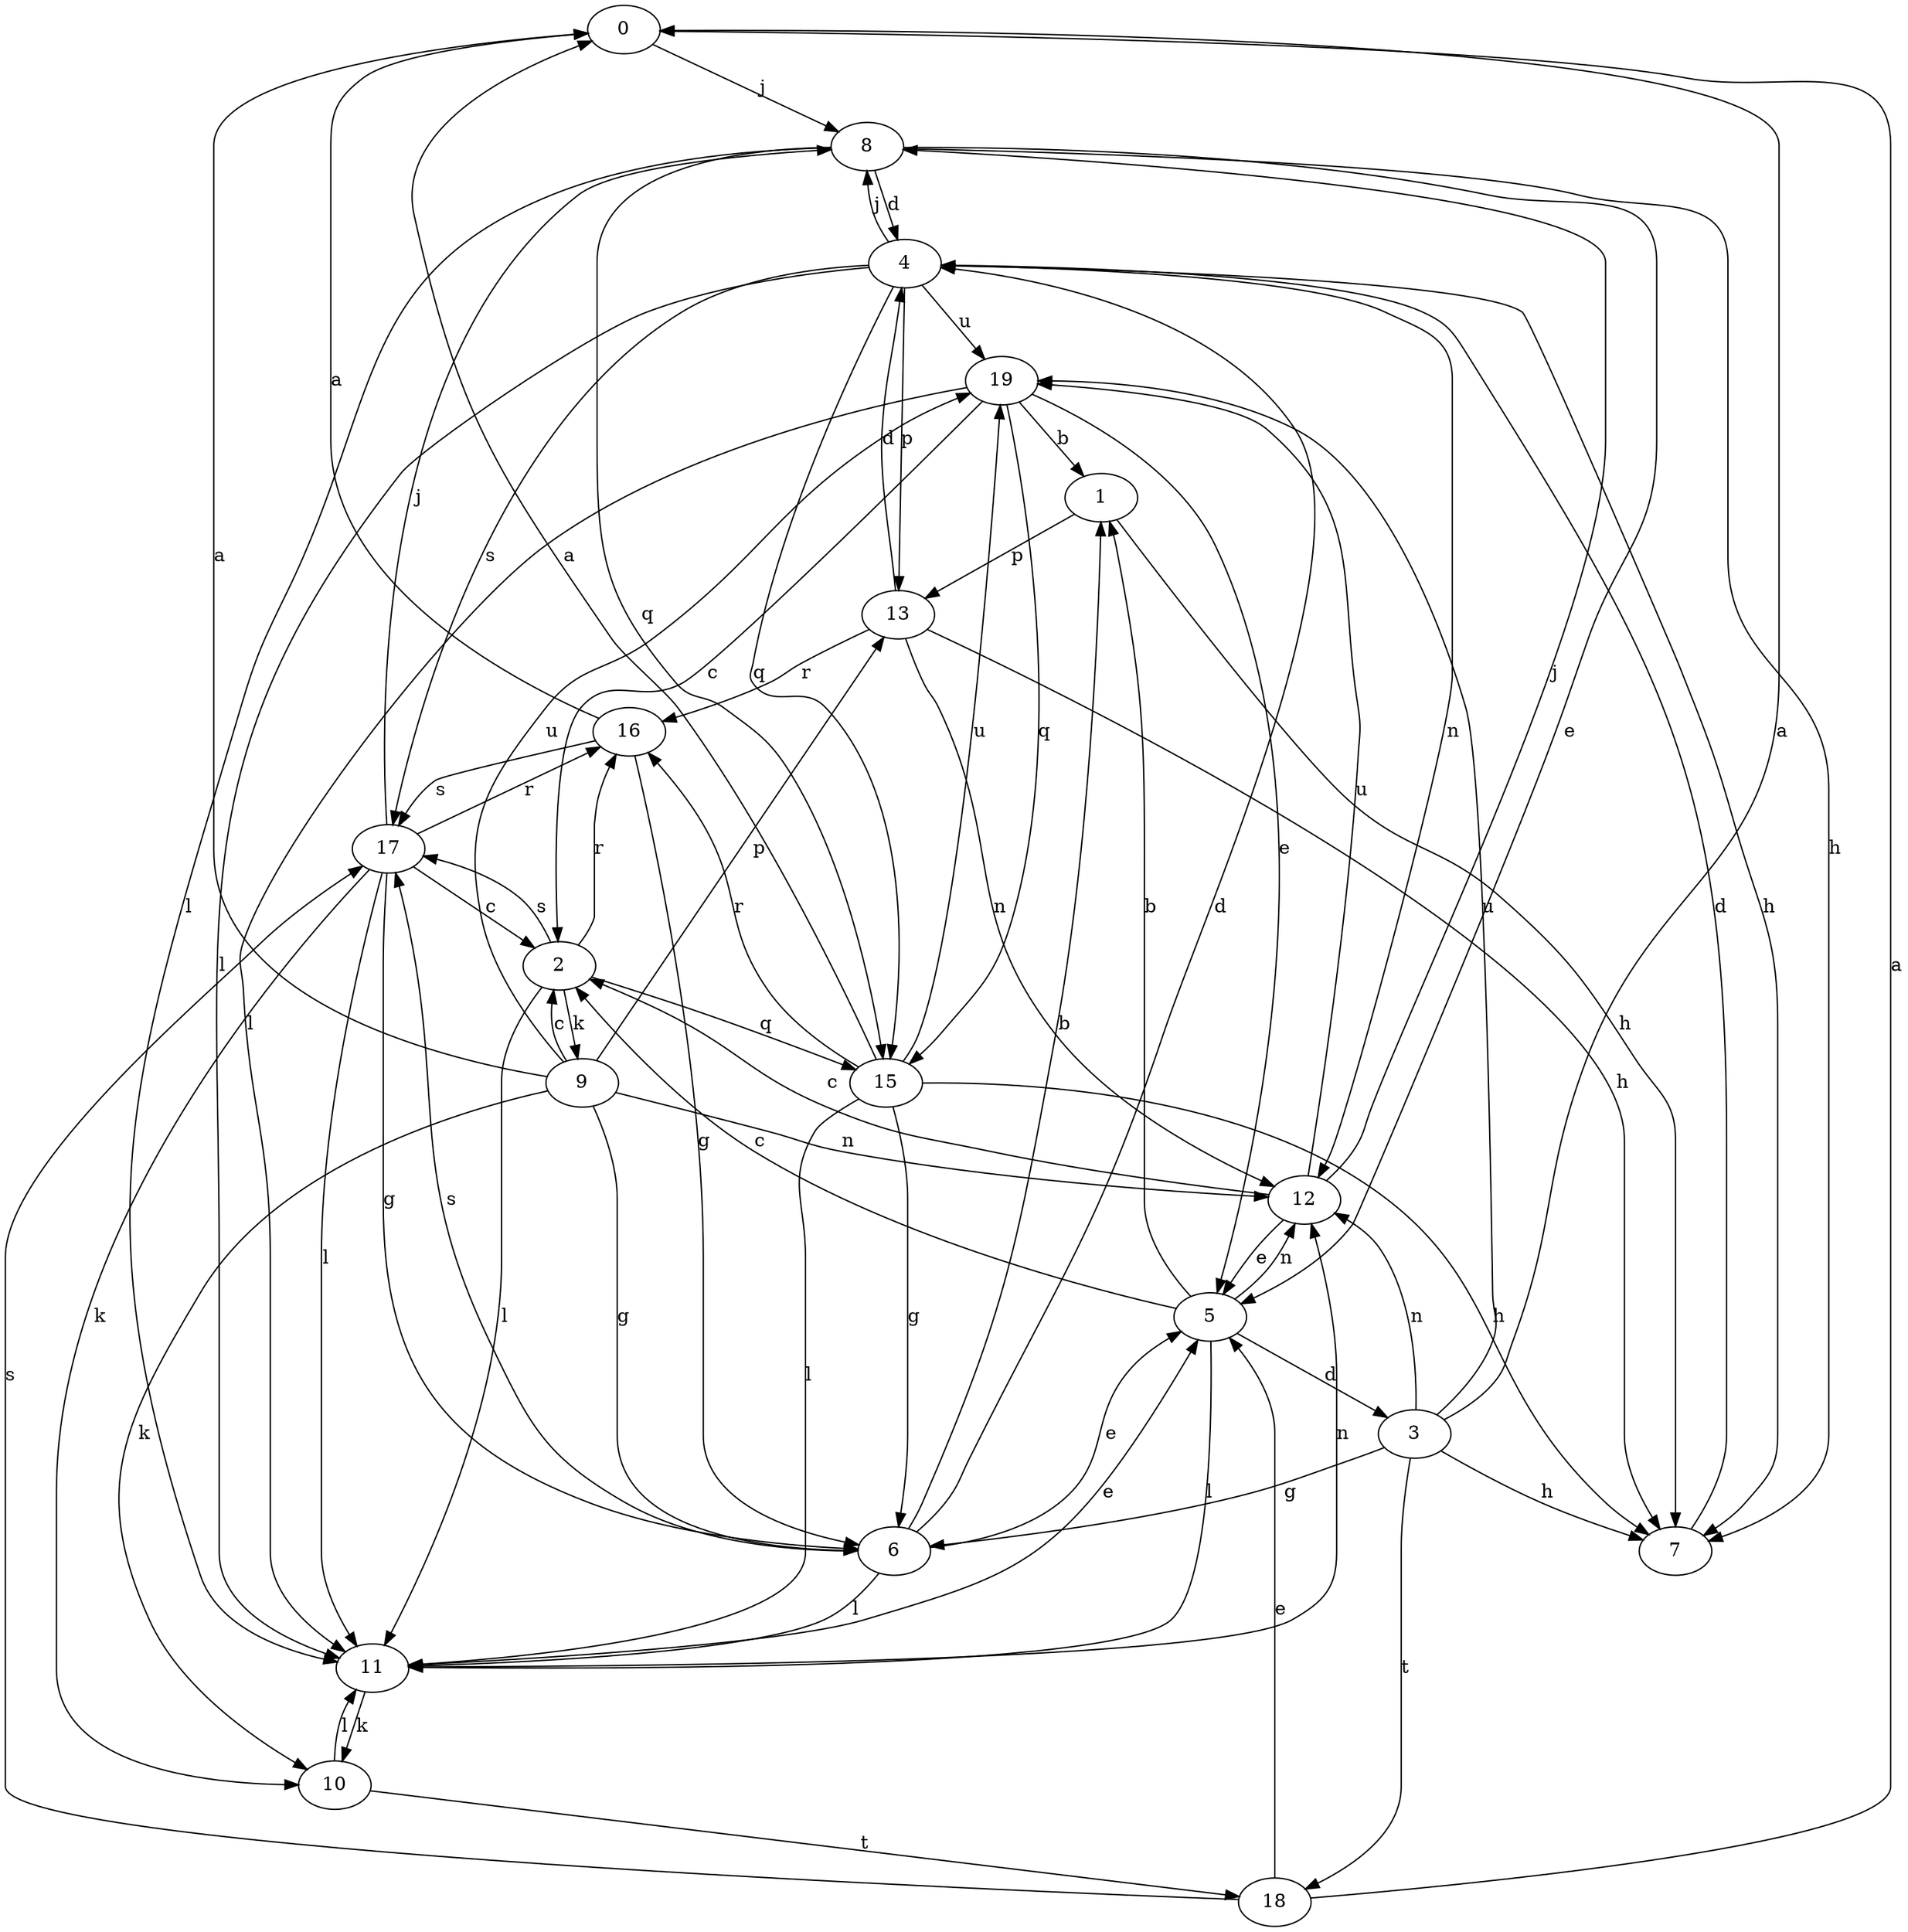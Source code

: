 strict digraph  {
0;
1;
2;
3;
4;
5;
6;
7;
8;
9;
10;
11;
12;
13;
15;
16;
17;
18;
19;
0 -> 8  [label=j];
1 -> 7  [label=h];
1 -> 13  [label=p];
2 -> 9  [label=k];
2 -> 11  [label=l];
2 -> 15  [label=q];
2 -> 16  [label=r];
2 -> 17  [label=s];
3 -> 0  [label=a];
3 -> 6  [label=g];
3 -> 7  [label=h];
3 -> 12  [label=n];
3 -> 18  [label=t];
3 -> 19  [label=u];
4 -> 7  [label=h];
4 -> 8  [label=j];
4 -> 11  [label=l];
4 -> 12  [label=n];
4 -> 13  [label=p];
4 -> 15  [label=q];
4 -> 17  [label=s];
4 -> 19  [label=u];
5 -> 1  [label=b];
5 -> 2  [label=c];
5 -> 3  [label=d];
5 -> 11  [label=l];
5 -> 12  [label=n];
6 -> 1  [label=b];
6 -> 4  [label=d];
6 -> 5  [label=e];
6 -> 11  [label=l];
6 -> 17  [label=s];
7 -> 4  [label=d];
8 -> 4  [label=d];
8 -> 5  [label=e];
8 -> 7  [label=h];
8 -> 11  [label=l];
8 -> 15  [label=q];
9 -> 0  [label=a];
9 -> 2  [label=c];
9 -> 6  [label=g];
9 -> 10  [label=k];
9 -> 12  [label=n];
9 -> 13  [label=p];
9 -> 19  [label=u];
10 -> 11  [label=l];
10 -> 18  [label=t];
11 -> 5  [label=e];
11 -> 10  [label=k];
11 -> 12  [label=n];
12 -> 2  [label=c];
12 -> 5  [label=e];
12 -> 8  [label=j];
12 -> 19  [label=u];
13 -> 4  [label=d];
13 -> 7  [label=h];
13 -> 12  [label=n];
13 -> 16  [label=r];
15 -> 0  [label=a];
15 -> 6  [label=g];
15 -> 7  [label=h];
15 -> 11  [label=l];
15 -> 16  [label=r];
15 -> 19  [label=u];
16 -> 0  [label=a];
16 -> 6  [label=g];
16 -> 17  [label=s];
17 -> 2  [label=c];
17 -> 6  [label=g];
17 -> 8  [label=j];
17 -> 10  [label=k];
17 -> 11  [label=l];
17 -> 16  [label=r];
18 -> 0  [label=a];
18 -> 5  [label=e];
18 -> 17  [label=s];
19 -> 1  [label=b];
19 -> 2  [label=c];
19 -> 5  [label=e];
19 -> 11  [label=l];
19 -> 15  [label=q];
}
